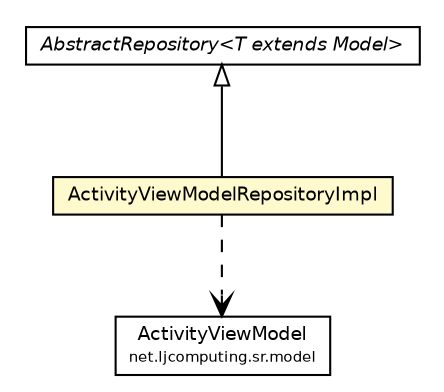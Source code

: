 #!/usr/local/bin/dot
#
# Class diagram 
# Generated by UMLGraph version R5_6 (http://www.umlgraph.org/)
#

digraph G {
	edge [fontname="Helvetica",fontsize=10,labelfontname="Helvetica",labelfontsize=10];
	node [fontname="Helvetica",fontsize=10,shape=plaintext];
	nodesep=0.25;
	ranksep=0.5;
	// net.ljcomputing.sr.repository.impl.ActivityViewModelRepositoryImpl
	c3008 [label=<<table title="net.ljcomputing.sr.repository.impl.ActivityViewModelRepositoryImpl" border="0" cellborder="1" cellspacing="0" cellpadding="2" port="p" bgcolor="lemonChiffon" href="./ActivityViewModelRepositoryImpl.html">
		<tr><td><table border="0" cellspacing="0" cellpadding="1">
<tr><td align="center" balign="center"> ActivityViewModelRepositoryImpl </td></tr>
		</table></td></tr>
		</table>>, URL="./ActivityViewModelRepositoryImpl.html", fontname="Helvetica", fontcolor="black", fontsize=9.0];
	// net.ljcomputing.sr.repository.impl.AbstractRepository<T extends net.ljcomputing.sr.model.Model>
	c3009 [label=<<table title="net.ljcomputing.sr.repository.impl.AbstractRepository" border="0" cellborder="1" cellspacing="0" cellpadding="2" port="p" href="./AbstractRepository.html">
		<tr><td><table border="0" cellspacing="0" cellpadding="1">
<tr><td align="center" balign="center"><font face="Helvetica-Oblique"> AbstractRepository&lt;T extends Model&gt; </font></td></tr>
		</table></td></tr>
		</table>>, URL="./AbstractRepository.html", fontname="Helvetica", fontcolor="black", fontsize=9.0];
	// net.ljcomputing.sr.model.ActivityViewModel
	c3053 [label=<<table title="net.ljcomputing.sr.model.ActivityViewModel" border="0" cellborder="1" cellspacing="0" cellpadding="2" port="p" href="../../model/ActivityViewModel.html">
		<tr><td><table border="0" cellspacing="0" cellpadding="1">
<tr><td align="center" balign="center"> ActivityViewModel </td></tr>
<tr><td align="center" balign="center"><font point-size="7.0"> net.ljcomputing.sr.model </font></td></tr>
		</table></td></tr>
		</table>>, URL="../../model/ActivityViewModel.html", fontname="Helvetica", fontcolor="black", fontsize=9.0];
	//net.ljcomputing.sr.repository.impl.ActivityViewModelRepositoryImpl extends net.ljcomputing.sr.repository.impl.AbstractRepository<net.ljcomputing.sr.model.ActivityViewModel>
	c3009:p -> c3008:p [dir=back,arrowtail=empty];
	// net.ljcomputing.sr.repository.impl.ActivityViewModelRepositoryImpl DEPEND net.ljcomputing.sr.model.ActivityViewModel
	c3008:p -> c3053:p [taillabel="", label="", headlabel="", fontname="Helvetica", fontcolor="black", fontsize=10.0, color="black", arrowhead=open, style=dashed];
}

